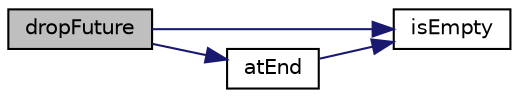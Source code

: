 digraph "dropFuture"
{
  edge [fontname="Helvetica",fontsize="10",labelfontname="Helvetica",labelfontsize="10"];
  node [fontname="Helvetica",fontsize="10",shape=record];
  rankdir="LR";
  Node1 [label="dropFuture",height=0.2,width=0.4,color="black", fillcolor="grey75", style="filled" fontcolor="black"];
  Node1 -> Node2 [color="midnightblue",fontsize="10",style="solid",fontname="Helvetica"];
  Node2 [label="isEmpty",height=0.2,width=0.4,color="black", fillcolor="white", style="filled",URL="$class_simple_browser_history.html#aedcc52b3673b8df9425e52f13accb2a1"];
  Node1 -> Node3 [color="midnightblue",fontsize="10",style="solid",fontname="Helvetica"];
  Node3 [label="atEnd",height=0.2,width=0.4,color="black", fillcolor="white", style="filled",URL="$class_simple_browser_history.html#a51a81ee842407d52df003c8e8169800d"];
  Node3 -> Node2 [color="midnightblue",fontsize="10",style="solid",fontname="Helvetica"];
}
